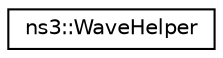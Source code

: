 digraph "Graphical Class Hierarchy"
{
 // LATEX_PDF_SIZE
  edge [fontname="Helvetica",fontsize="10",labelfontname="Helvetica",labelfontsize="10"];
  node [fontname="Helvetica",fontsize="10",shape=record];
  rankdir="LR";
  Node0 [label="ns3::WaveHelper",height=0.2,width=0.4,color="black", fillcolor="white", style="filled",URL="$classns3_1_1_wave_helper.html",tooltip="helps to create WaveNetDevice objects"];
}
